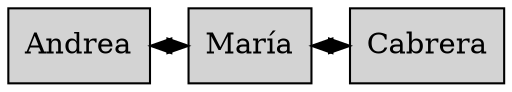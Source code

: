digraph listaDEnlazada {
 splines=polyline;
 node [shape=box, style=filled];
 edge [dir=both];
 node0 [label="Andrea"]; 
 node1 [label="María"]; 
 node2 [label="Cabrera"]; 
 node0 -> node1;
 node1 -> node2;
  { rank = same; node0 node1 node2 }
}